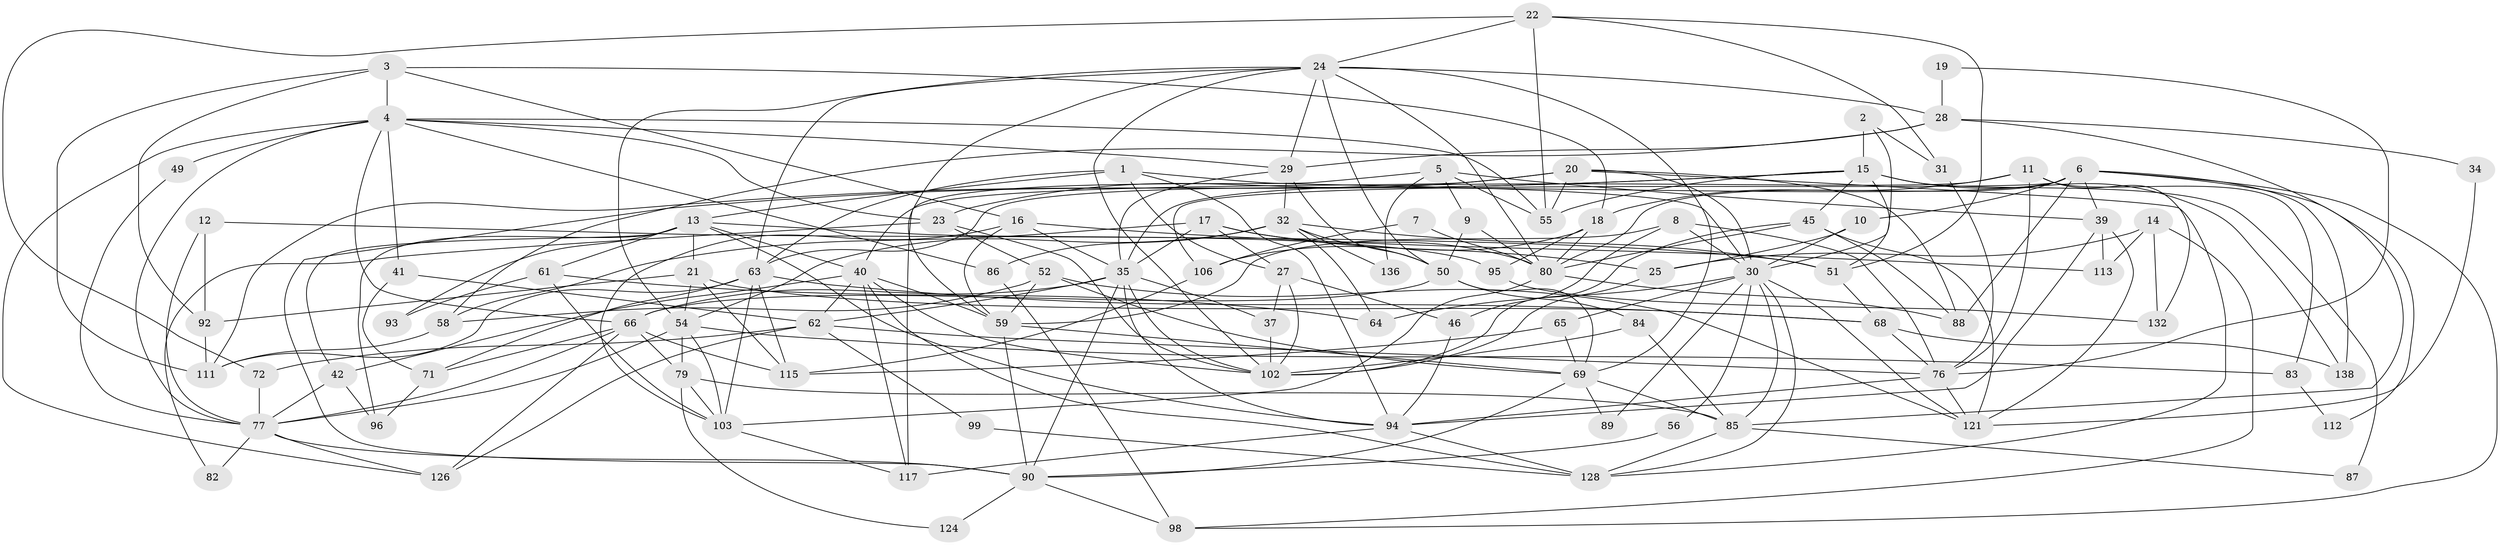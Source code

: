 // Generated by graph-tools (version 1.1) at 2025/23/03/03/25 07:23:58]
// undirected, 94 vertices, 233 edges
graph export_dot {
graph [start="1"]
  node [color=gray90,style=filled];
  1 [super="+114"];
  2;
  3 [super="+67"];
  4 [super="+107"];
  5;
  6 [super="+105"];
  7;
  8 [super="+78"];
  9;
  10;
  11 [super="+130"];
  12;
  13 [super="+48"];
  14 [super="+26"];
  15 [super="+36"];
  16 [super="+101"];
  17 [super="+33"];
  18 [super="+44"];
  19;
  20 [super="+38"];
  21 [super="+43"];
  22 [super="+137"];
  23 [super="+127"];
  24 [super="+75"];
  25;
  27 [super="+53"];
  28 [super="+57"];
  29 [super="+47"];
  30 [super="+125"];
  31;
  32 [super="+122"];
  34;
  35 [super="+81"];
  37;
  39 [super="+70"];
  40;
  41;
  42 [super="+97"];
  45;
  46;
  49;
  50 [super="+73"];
  51 [super="+60"];
  52;
  54 [super="+74"];
  55 [super="+119"];
  56;
  58 [super="+118"];
  59 [super="+100"];
  61;
  62 [super="+140"];
  63 [super="+133"];
  64;
  65;
  66 [super="+104"];
  68;
  69 [super="+135"];
  71 [super="+120"];
  72;
  76 [super="+91"];
  77 [super="+109"];
  79;
  80 [super="+110"];
  82;
  83;
  84;
  85 [super="+123"];
  86;
  87;
  88;
  89;
  90 [super="+116"];
  92;
  93;
  94 [super="+108"];
  95;
  96;
  98 [super="+129"];
  99;
  102 [super="+134"];
  103;
  106;
  111;
  112;
  113;
  115;
  117;
  121 [super="+139"];
  124;
  126;
  128 [super="+131"];
  132;
  136;
  138;
  1 -- 30;
  1 -- 13;
  1 -- 63;
  1 -- 27;
  1 -- 94;
  2 -- 15;
  2 -- 30;
  2 -- 31;
  3 -- 4;
  3 -- 18;
  3 -- 111;
  3 -- 16;
  3 -- 92;
  4 -- 41;
  4 -- 86;
  4 -- 49;
  4 -- 23;
  4 -- 77;
  4 -- 126;
  4 -- 29;
  4 -- 66;
  4 -- 55;
  5 -- 9;
  5 -- 117;
  5 -- 136;
  5 -- 39;
  5 -- 55;
  6 -- 88;
  6 -- 10;
  6 -- 138;
  6 -- 112;
  6 -- 106;
  6 -- 63;
  6 -- 80;
  6 -- 98;
  6 -- 39;
  7 -- 106;
  7 -- 80;
  8 -- 46;
  8 -- 76;
  8 -- 59;
  8 -- 30;
  9 -- 50;
  9 -- 80;
  10 -- 30;
  10 -- 25;
  11 -- 76;
  11 -- 83;
  11 -- 35;
  11 -- 18;
  11 -- 132;
  12 -- 77;
  12 -- 92;
  12 -- 51;
  13 -- 40;
  13 -- 61;
  13 -- 93;
  13 -- 95;
  13 -- 96;
  13 -- 42;
  13 -- 94;
  13 -- 21;
  14 -- 25;
  14 -- 113;
  14 -- 132;
  14 -- 98;
  15 -- 55;
  15 -- 45;
  15 -- 111;
  15 -- 51 [weight=2];
  15 -- 87;
  15 -- 138;
  15 -- 90;
  16 -- 103;
  16 -- 113;
  16 -- 35;
  16 -- 59;
  17 -- 27;
  17 -- 25;
  17 -- 58;
  17 -- 80;
  17 -- 35;
  18 -- 95;
  18 -- 106;
  18 -- 80;
  19 -- 28;
  19 -- 76;
  20 -- 88;
  20 -- 128;
  20 -- 40;
  20 -- 30;
  20 -- 55;
  20 -- 23;
  21 -- 68;
  21 -- 115;
  21 -- 54;
  21 -- 92;
  22 -- 31;
  22 -- 72;
  22 -- 51;
  22 -- 24;
  22 -- 55;
  23 -- 102;
  23 -- 82;
  23 -- 52;
  24 -- 29;
  24 -- 50;
  24 -- 69;
  24 -- 63;
  24 -- 80;
  24 -- 59;
  24 -- 28;
  24 -- 54;
  24 -- 102;
  25 -- 102;
  27 -- 46;
  27 -- 37;
  27 -- 102;
  28 -- 34;
  28 -- 58;
  28 -- 85;
  28 -- 29;
  29 -- 32;
  29 -- 50;
  29 -- 35;
  30 -- 85;
  30 -- 64;
  30 -- 56;
  30 -- 89;
  30 -- 65;
  30 -- 128;
  30 -- 121;
  31 -- 76;
  32 -- 50;
  32 -- 64;
  32 -- 86;
  32 -- 51;
  32 -- 136;
  32 -- 54;
  34 -- 121;
  35 -- 37;
  35 -- 66;
  35 -- 90;
  35 -- 94;
  35 -- 102;
  35 -- 62;
  37 -- 102;
  39 -- 94;
  39 -- 121;
  39 -- 113;
  40 -- 128;
  40 -- 59;
  40 -- 42;
  40 -- 102;
  40 -- 117;
  40 -- 62;
  41 -- 71;
  41 -- 62;
  42 -- 96;
  42 -- 77;
  45 -- 80;
  45 -- 88;
  45 -- 102;
  45 -- 121;
  46 -- 94;
  49 -- 77;
  50 -- 66;
  50 -- 84;
  50 -- 69;
  51 -- 68;
  52 -- 121;
  52 -- 58;
  52 -- 59;
  52 -- 69;
  54 -- 79;
  54 -- 77;
  54 -- 83;
  54 -- 103;
  56 -- 90;
  58 -- 111;
  59 -- 90;
  59 -- 69;
  61 -- 103;
  61 -- 64;
  61 -- 93;
  62 -- 126;
  62 -- 76;
  62 -- 99;
  62 -- 72;
  63 -- 68;
  63 -- 103;
  63 -- 115;
  63 -- 71;
  63 -- 111;
  65 -- 69;
  65 -- 115;
  66 -- 115;
  66 -- 77;
  66 -- 79;
  66 -- 71;
  66 -- 126;
  68 -- 138;
  68 -- 76;
  69 -- 85;
  69 -- 89;
  69 -- 90;
  71 -- 96;
  72 -- 77;
  76 -- 94;
  76 -- 121;
  77 -- 82;
  77 -- 90;
  77 -- 126;
  79 -- 103;
  79 -- 124;
  79 -- 85;
  80 -- 103;
  80 -- 88;
  83 -- 112;
  84 -- 85;
  84 -- 102;
  85 -- 128;
  85 -- 87;
  86 -- 98;
  90 -- 98;
  90 -- 124;
  92 -- 111;
  94 -- 117;
  94 -- 128;
  95 -- 132;
  99 -- 128;
  103 -- 117;
  106 -- 115;
}
